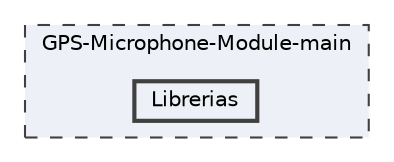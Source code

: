 digraph "C:/Users/amesa/OneDrive/Personal/PC anterior/Escritorio/GPS-Microphone-Module-main/Librerias"
{
 // LATEX_PDF_SIZE
  bgcolor="transparent";
  edge [fontname=Helvetica,fontsize=10,labelfontname=Helvetica,labelfontsize=10];
  node [fontname=Helvetica,fontsize=10,shape=box,height=0.2,width=0.4];
  compound=true
  subgraph clusterdir_019abd9a7e2e70e8c694ddeb431a38dd {
    graph [ bgcolor="#edf0f7", pencolor="grey25", label="GPS-Microphone-Module-main", fontname=Helvetica,fontsize=10 style="filled,dashed", URL="dir_019abd9a7e2e70e8c694ddeb431a38dd.html",tooltip=""]
  dir_9555363fcbd514555eba2609054f20d5 [label="Librerias", fillcolor="#edf0f7", color="grey25", style="filled,bold", URL="dir_9555363fcbd514555eba2609054f20d5.html",tooltip=""];
  }
}
